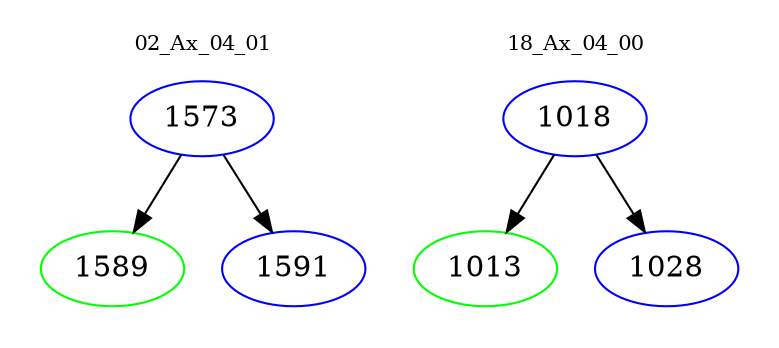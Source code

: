 digraph{
subgraph cluster_0 {
color = white
label = "02_Ax_04_01";
fontsize=10;
T0_1573 [label="1573", color="blue"]
T0_1573 -> T0_1589 [color="black"]
T0_1589 [label="1589", color="green"]
T0_1573 -> T0_1591 [color="black"]
T0_1591 [label="1591", color="blue"]
}
subgraph cluster_1 {
color = white
label = "18_Ax_04_00";
fontsize=10;
T1_1018 [label="1018", color="blue"]
T1_1018 -> T1_1013 [color="black"]
T1_1013 [label="1013", color="green"]
T1_1018 -> T1_1028 [color="black"]
T1_1028 [label="1028", color="blue"]
}
}
